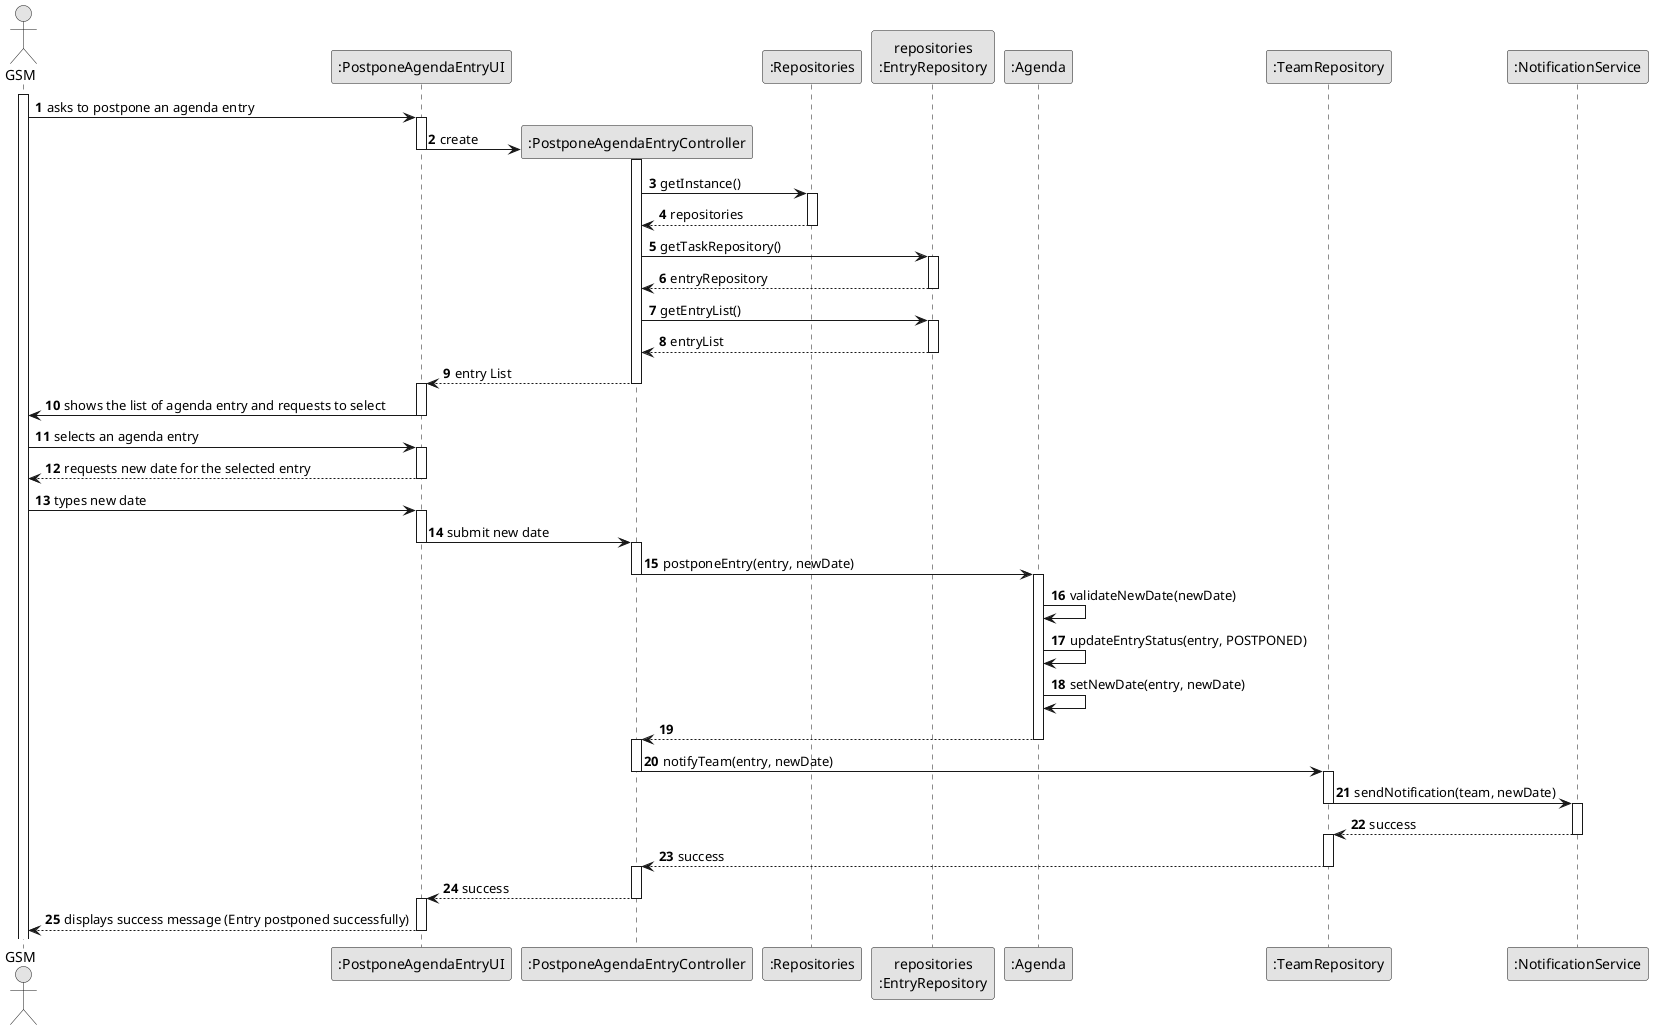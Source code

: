@startuml
skinparam monochrome true
skinparam packageStyle rectangle
skinparam shadowing false

autonumber

actor "GSM" as GSM
participant ":PostponeAgendaEntryUI" as UI
participant ":PostponeAgendaEntryController" as CTRL
participant ":Repositories" as RepositorySingleton
participant "repositories\n:EntryRepository" as EntryRepo
participant ":Agenda" as Agenda
participant ":TeamRepository" as TeamRepo
participant ":NotificationService" as NotificationService

activate GSM

    GSM -> UI : asks to postpone an agenda entry
    activate UI

        UI -> CTRL** : create
        deactivate UI
        activate CTRL

            CTRL -> RepositorySingleton : getInstance()
            activate RepositorySingleton

                RepositorySingleton --> CTRL : repositories
            deactivate RepositorySingleton

            CTRL -> EntryRepo : getTaskRepository()
            activate EntryRepo

                EntryRepo --> CTRL : entryRepository
            deactivate EntryRepo

            CTRL -> EntryRepo :getEntryList()
            activate EntryRepo

            EntryRepo --> CTRL : entryList
            deactivate EntryRepo

            CTRL --> UI : entry List
        deactivate CTRL
        activate UI

        UI -> GSM : shows the list of agenda entry and requests to select
    deactivate UI

    GSM -> UI : selects an agenda entry
    activate UI

        UI --> GSM : requests new date for the selected entry
    deactivate UI

    GSM -> UI : types new date
    activate UI

        UI -> CTRL : submit new date
        deactivate UI
        activate CTRL

            CTRL -> Agenda : postponeEntry(entry, newDate)
            deactivate CTRL
            activate Agenda

                Agenda -> Agenda : validateNewDate(newDate)
                Agenda -> Agenda : updateEntryStatus(entry, POSTPONED)
                Agenda -> Agenda : setNewDate(entry, newDate)

                Agenda --> CTRL :
            deactivate Agenda
            activate CTRL

            CTRL -> TeamRepo : notifyTeam(entry, newDate)
            deactivate CTRL
            activate TeamRepo

                TeamRepo -> NotificationService : sendNotification(team, newDate)
                deactivate TeamRepo
                activate NotificationService

                    NotificationService --> TeamRepo : success
                deactivate NotificationService
                activate TeamRepo

            TeamRepo --> CTRL : success
            deactivate TeamRepo
            activate CTRL

            CTRL --> UI : success
        deactivate CTRL
        activate UI

        UI --> GSM : displays success message (Entry postponed successfully)
    deactivate UI

@enduml
